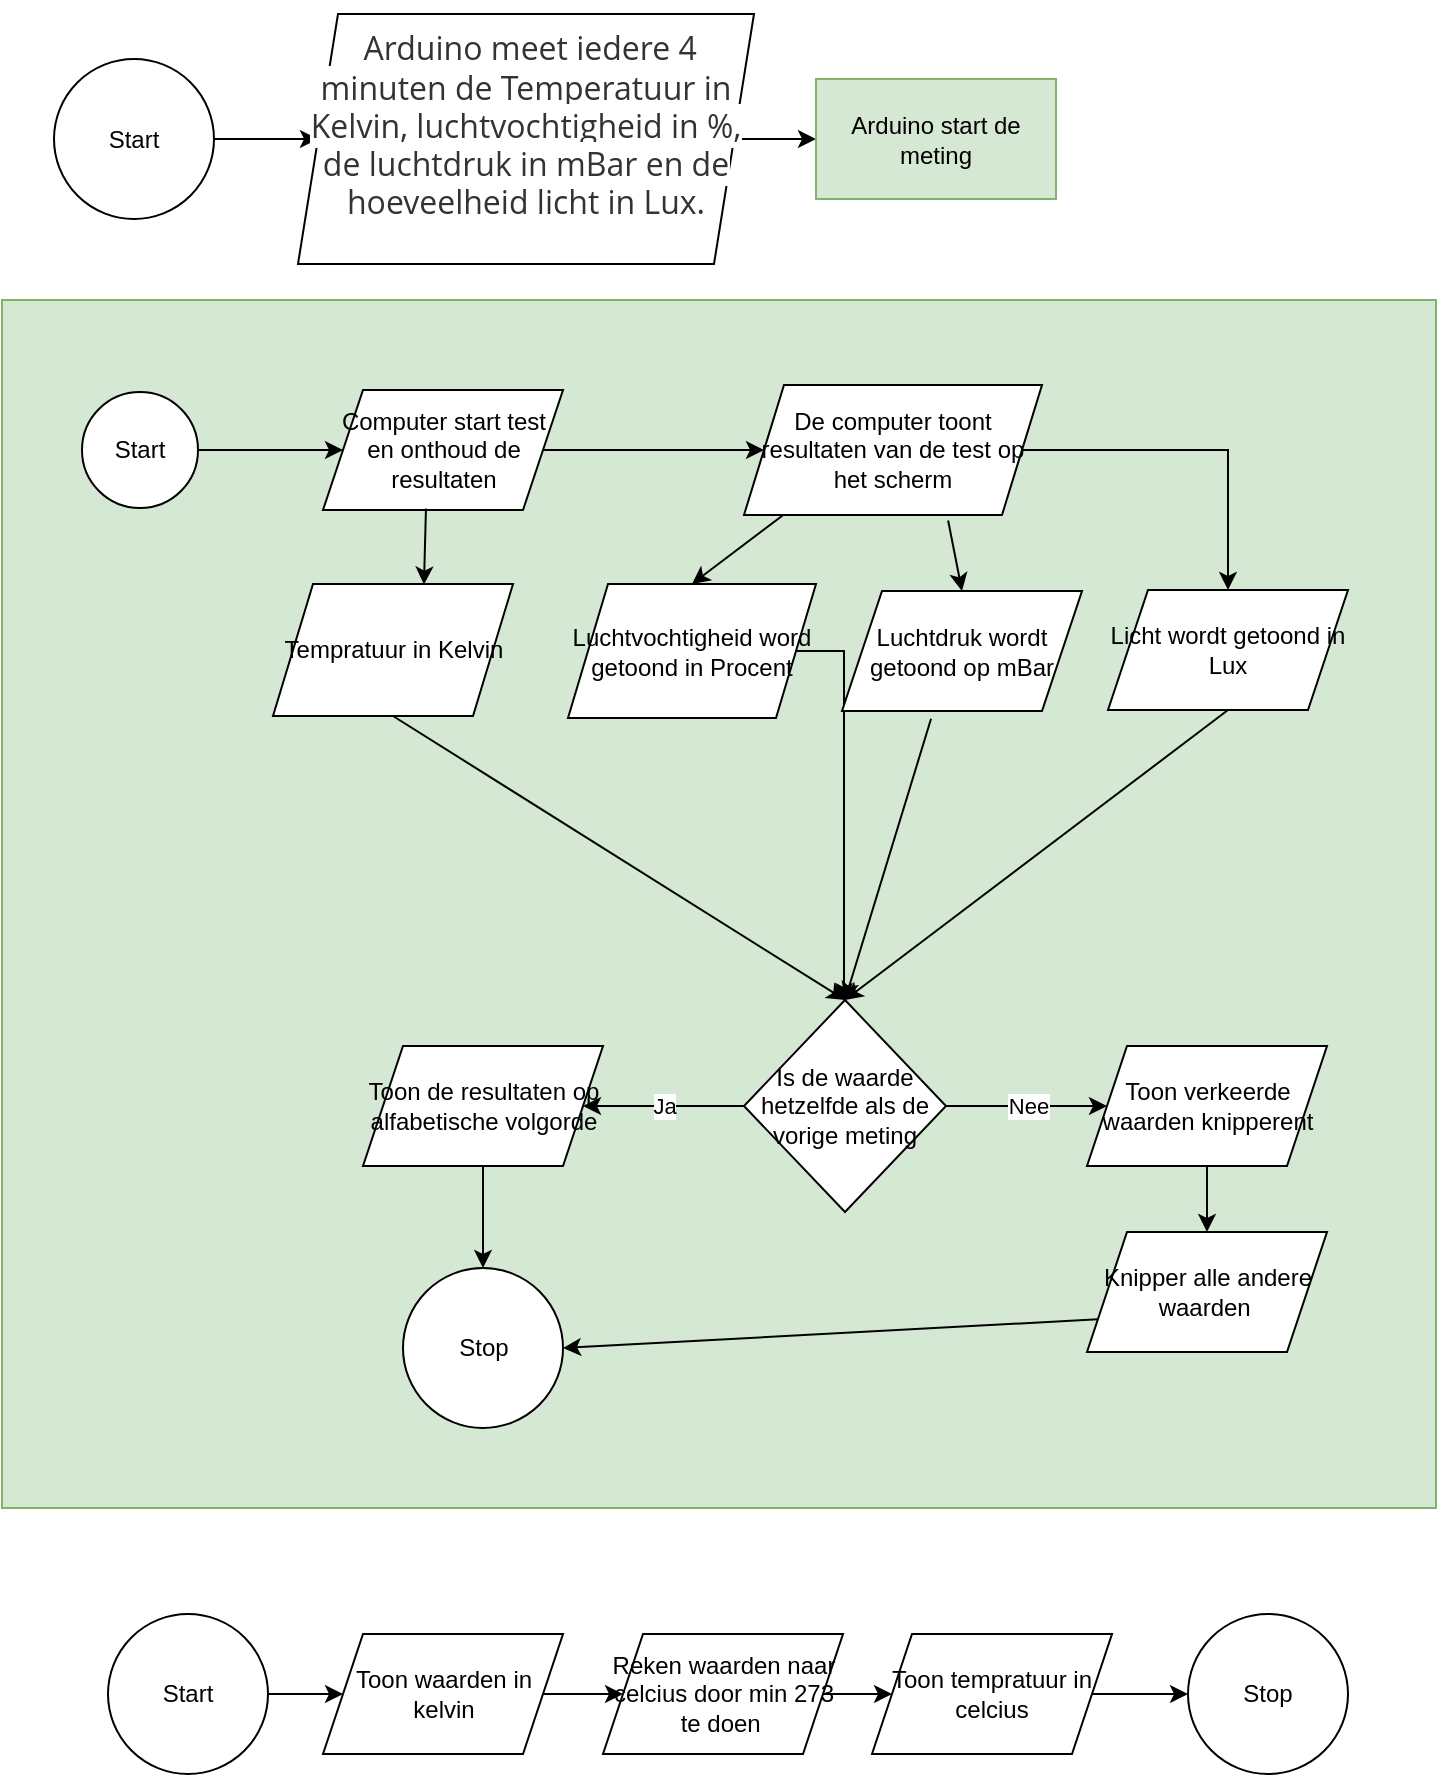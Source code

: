 <mxfile version="20.2.8" type="device"><diagram id="cVPL1NH0hv1L0Pgd3yC8" name="Pagina-1"><mxGraphModel dx="1298" dy="1970" grid="0" gridSize="10" guides="1" tooltips="1" connect="1" arrows="1" fold="1" page="1" pageScale="1" pageWidth="827" pageHeight="1169" math="0" shadow="0"><root><mxCell id="0"/><mxCell id="1" parent="0"/><mxCell id="CTU614K4jM3nSGlk4O4e-5" value="" style="rounded=0;whiteSpace=wrap;html=1;fillColor=#d5e8d4;strokeColor=#82b366;" vertex="1" parent="1"><mxGeometry y="137" width="717" height="604" as="geometry"/></mxCell><mxCell id="CTU614K4jM3nSGlk4O4e-4" value="" style="edgeStyle=orthogonalEdgeStyle;rounded=0;orthogonalLoop=1;jettySize=auto;html=1;" edge="1" parent="1" source="CTU614K4jM3nSGlk4O4e-2" target="CTU614K4jM3nSGlk4O4e-3"><mxGeometry relative="1" as="geometry"/></mxCell><mxCell id="CTU614K4jM3nSGlk4O4e-2" value="Start" style="ellipse;whiteSpace=wrap;html=1;aspect=fixed;" vertex="1" parent="1"><mxGeometry x="26" y="16.5" width="80" height="80" as="geometry"/></mxCell><mxCell id="CTU614K4jM3nSGlk4O4e-7" value="" style="edgeStyle=orthogonalEdgeStyle;rounded=0;orthogonalLoop=1;jettySize=auto;html=1;" edge="1" parent="1" source="CTU614K4jM3nSGlk4O4e-3" target="CTU614K4jM3nSGlk4O4e-6"><mxGeometry relative="1" as="geometry"/></mxCell><mxCell id="CTU614K4jM3nSGlk4O4e-3" value="&#10;&lt;span style=&quot;color: rgb(51, 51, 51); font-family: &amp;quot;Open Sans&amp;quot;, Helvetica, Arial, sans-serif; font-size: 16px; font-style: normal; font-variant-ligatures: normal; font-variant-caps: normal; font-weight: 400; letter-spacing: normal; orphans: 2; text-align: left; text-indent: 0px; text-transform: none; widows: 2; word-spacing: 0px; -webkit-text-stroke-width: 0px; background-color: rgb(255, 255, 255); text-decoration-thickness: initial; text-decoration-style: initial; text-decoration-color: initial; float: none; display: inline !important;&quot;&gt;&lt;span&gt;&amp;nbsp;&lt;/span&gt;Arduino meet iedere 4 minuten de Temperatuur in Kelvin, luchtvochtigheid in %, de luchtdruk in mBar en de hoeveelheid licht in Lux.&lt;/span&gt;&#10;&#10;" style="shape=parallelogram;perimeter=parallelogramPerimeter;whiteSpace=wrap;html=1;fixedSize=1;" vertex="1" parent="1"><mxGeometry x="148" y="-6" width="228" height="125" as="geometry"/></mxCell><mxCell id="CTU614K4jM3nSGlk4O4e-6" value="Arduino start de meting" style="rounded=0;whiteSpace=wrap;html=1;fillColor=#d5e8d4;strokeColor=#82b366;" vertex="1" parent="1"><mxGeometry x="407" y="26.5" width="120" height="60" as="geometry"/></mxCell><mxCell id="CTU614K4jM3nSGlk4O4e-50" value="" style="edgeStyle=orthogonalEdgeStyle;rounded=0;orthogonalLoop=1;jettySize=auto;html=1;" edge="1" parent="1" source="CTU614K4jM3nSGlk4O4e-8" target="CTU614K4jM3nSGlk4O4e-48"><mxGeometry relative="1" as="geometry"/></mxCell><mxCell id="CTU614K4jM3nSGlk4O4e-8" value="Start" style="ellipse;whiteSpace=wrap;html=1;aspect=fixed;" vertex="1" parent="1"><mxGeometry x="40" y="183" width="58" height="58" as="geometry"/></mxCell><mxCell id="CTU614K4jM3nSGlk4O4e-9" value="De computer toont resultaten van de test op het scherm" style="shape=parallelogram;perimeter=parallelogramPerimeter;whiteSpace=wrap;html=1;fixedSize=1;" vertex="1" parent="1"><mxGeometry x="371" y="179.5" width="149" height="65" as="geometry"/></mxCell><mxCell id="CTU614K4jM3nSGlk4O4e-11" value="Tempratuur in Kelvin" style="shape=parallelogram;perimeter=parallelogramPerimeter;whiteSpace=wrap;html=1;fixedSize=1;" vertex="1" parent="1"><mxGeometry x="135.5" y="279" width="120" height="66" as="geometry"/></mxCell><mxCell id="CTU614K4jM3nSGlk4O4e-25" style="edgeStyle=orthogonalEdgeStyle;rounded=0;orthogonalLoop=1;jettySize=auto;html=1;" edge="1" parent="1" source="CTU614K4jM3nSGlk4O4e-15" target="CTU614K4jM3nSGlk4O4e-22"><mxGeometry relative="1" as="geometry"><Array as="points"><mxPoint x="421" y="313"/></Array></mxGeometry></mxCell><mxCell id="CTU614K4jM3nSGlk4O4e-15" value="Luchtvochtigheid word getoond in Procent" style="shape=parallelogram;perimeter=parallelogramPerimeter;whiteSpace=wrap;html=1;fixedSize=1;" vertex="1" parent="1"><mxGeometry x="283" y="279" width="124" height="67" as="geometry"/></mxCell><mxCell id="CTU614K4jM3nSGlk4O4e-17" value="Luchtdruk wordt getoond op mBar" style="shape=parallelogram;perimeter=parallelogramPerimeter;whiteSpace=wrap;html=1;fixedSize=1;" vertex="1" parent="1"><mxGeometry x="420" y="282.5" width="120" height="60" as="geometry"/></mxCell><mxCell id="CTU614K4jM3nSGlk4O4e-19" value="Licht wordt getoond in Lux" style="shape=parallelogram;perimeter=parallelogramPerimeter;whiteSpace=wrap;html=1;fixedSize=1;" vertex="1" parent="1"><mxGeometry x="553" y="282" width="120" height="60" as="geometry"/></mxCell><mxCell id="CTU614K4jM3nSGlk4O4e-20" style="edgeStyle=orthogonalEdgeStyle;rounded=0;orthogonalLoop=1;jettySize=auto;html=1;exitX=0.5;exitY=1;exitDx=0;exitDy=0;" edge="1" parent="1" source="CTU614K4jM3nSGlk4O4e-19" target="CTU614K4jM3nSGlk4O4e-19"><mxGeometry relative="1" as="geometry"/></mxCell><mxCell id="CTU614K4jM3nSGlk4O4e-29" value="Ja" style="edgeStyle=orthogonalEdgeStyle;rounded=0;orthogonalLoop=1;jettySize=auto;html=1;" edge="1" parent="1" source="CTU614K4jM3nSGlk4O4e-22" target="CTU614K4jM3nSGlk4O4e-28"><mxGeometry relative="1" as="geometry"/></mxCell><mxCell id="CTU614K4jM3nSGlk4O4e-33" value="Nee" style="edgeStyle=orthogonalEdgeStyle;rounded=0;orthogonalLoop=1;jettySize=auto;html=1;" edge="1" parent="1" source="CTU614K4jM3nSGlk4O4e-22" target="CTU614K4jM3nSGlk4O4e-32"><mxGeometry relative="1" as="geometry"/></mxCell><mxCell id="CTU614K4jM3nSGlk4O4e-22" value="Is de waarde hetzelfde als de vorige meting" style="rhombus;whiteSpace=wrap;html=1;" vertex="1" parent="1"><mxGeometry x="371" y="487" width="101" height="106" as="geometry"/></mxCell><mxCell id="CTU614K4jM3nSGlk4O4e-26" value="" style="endArrow=classic;html=1;rounded=0;exitX=0.371;exitY=1.065;exitDx=0;exitDy=0;exitPerimeter=0;entryX=0.5;entryY=0;entryDx=0;entryDy=0;" edge="1" parent="1" source="CTU614K4jM3nSGlk4O4e-17" target="CTU614K4jM3nSGlk4O4e-22"><mxGeometry width="50" height="50" relative="1" as="geometry"><mxPoint x="293" y="302" as="sourcePoint"/><mxPoint x="343" y="252" as="targetPoint"/></mxGeometry></mxCell><mxCell id="CTU614K4jM3nSGlk4O4e-27" value="" style="endArrow=classic;html=1;rounded=0;exitX=0.5;exitY=1;exitDx=0;exitDy=0;entryX=0.5;entryY=0;entryDx=0;entryDy=0;" edge="1" parent="1" source="CTU614K4jM3nSGlk4O4e-19" target="CTU614K4jM3nSGlk4O4e-22"><mxGeometry width="50" height="50" relative="1" as="geometry"><mxPoint x="293" y="302" as="sourcePoint"/><mxPoint x="343" y="252" as="targetPoint"/></mxGeometry></mxCell><mxCell id="CTU614K4jM3nSGlk4O4e-31" value="" style="edgeStyle=orthogonalEdgeStyle;rounded=0;orthogonalLoop=1;jettySize=auto;html=1;" edge="1" parent="1" source="CTU614K4jM3nSGlk4O4e-28" target="CTU614K4jM3nSGlk4O4e-30"><mxGeometry relative="1" as="geometry"/></mxCell><mxCell id="CTU614K4jM3nSGlk4O4e-28" value="Toon de resultaten op alfabetische volgorde" style="shape=parallelogram;perimeter=parallelogramPerimeter;whiteSpace=wrap;html=1;fixedSize=1;" vertex="1" parent="1"><mxGeometry x="180.5" y="510" width="120" height="60" as="geometry"/></mxCell><mxCell id="CTU614K4jM3nSGlk4O4e-30" value="Stop" style="ellipse;whiteSpace=wrap;html=1;aspect=fixed;" vertex="1" parent="1"><mxGeometry x="200.5" y="621" width="80" height="80" as="geometry"/></mxCell><mxCell id="CTU614K4jM3nSGlk4O4e-35" value="" style="edgeStyle=orthogonalEdgeStyle;rounded=0;orthogonalLoop=1;jettySize=auto;html=1;" edge="1" parent="1" source="CTU614K4jM3nSGlk4O4e-32" target="CTU614K4jM3nSGlk4O4e-34"><mxGeometry relative="1" as="geometry"/></mxCell><mxCell id="CTU614K4jM3nSGlk4O4e-32" value="Toon verkeerde waarden knipperent" style="shape=parallelogram;perimeter=parallelogramPerimeter;whiteSpace=wrap;html=1;fixedSize=1;" vertex="1" parent="1"><mxGeometry x="542.5" y="510" width="120" height="60" as="geometry"/></mxCell><mxCell id="CTU614K4jM3nSGlk4O4e-34" value="Knipper alle andere waarden&amp;nbsp;" style="shape=parallelogram;perimeter=parallelogramPerimeter;whiteSpace=wrap;html=1;fixedSize=1;" vertex="1" parent="1"><mxGeometry x="542.5" y="603" width="120" height="60" as="geometry"/></mxCell><mxCell id="CTU614K4jM3nSGlk4O4e-36" value="" style="endArrow=classic;html=1;rounded=0;exitX=0;exitY=0.75;exitDx=0;exitDy=0;entryX=1;entryY=0.5;entryDx=0;entryDy=0;" edge="1" parent="1" source="CTU614K4jM3nSGlk4O4e-34" target="CTU614K4jM3nSGlk4O4e-30"><mxGeometry width="50" height="50" relative="1" as="geometry"><mxPoint x="292" y="451" as="sourcePoint"/><mxPoint x="342" y="401" as="targetPoint"/></mxGeometry></mxCell><mxCell id="CTU614K4jM3nSGlk4O4e-37" value="" style="endArrow=classic;html=1;rounded=0;exitX=0.5;exitY=1;exitDx=0;exitDy=0;entryX=0.5;entryY=0;entryDx=0;entryDy=0;" edge="1" parent="1" source="CTU614K4jM3nSGlk4O4e-11" target="CTU614K4jM3nSGlk4O4e-22"><mxGeometry width="50" height="50" relative="1" as="geometry"><mxPoint x="293" y="451" as="sourcePoint"/><mxPoint x="343" y="401" as="targetPoint"/></mxGeometry></mxCell><mxCell id="CTU614K4jM3nSGlk4O4e-40" value="" style="edgeStyle=orthogonalEdgeStyle;rounded=0;orthogonalLoop=1;jettySize=auto;html=1;" edge="1" parent="1" source="CTU614K4jM3nSGlk4O4e-38" target="CTU614K4jM3nSGlk4O4e-41"><mxGeometry relative="1" as="geometry"><mxPoint x="193.0" y="834" as="targetPoint"/></mxGeometry></mxCell><mxCell id="CTU614K4jM3nSGlk4O4e-38" value="Start" style="ellipse;whiteSpace=wrap;html=1;aspect=fixed;" vertex="1" parent="1"><mxGeometry x="53" y="794" width="80" height="80" as="geometry"/></mxCell><mxCell id="CTU614K4jM3nSGlk4O4e-43" value="" style="edgeStyle=orthogonalEdgeStyle;rounded=0;orthogonalLoop=1;jettySize=auto;html=1;" edge="1" parent="1" source="CTU614K4jM3nSGlk4O4e-41" target="CTU614K4jM3nSGlk4O4e-42"><mxGeometry relative="1" as="geometry"/></mxCell><mxCell id="CTU614K4jM3nSGlk4O4e-41" value="Toon waarden in kelvin" style="shape=parallelogram;perimeter=parallelogramPerimeter;whiteSpace=wrap;html=1;fixedSize=1;" vertex="1" parent="1"><mxGeometry x="160.5" y="804" width="120" height="60" as="geometry"/></mxCell><mxCell id="CTU614K4jM3nSGlk4O4e-45" value="" style="edgeStyle=orthogonalEdgeStyle;rounded=0;orthogonalLoop=1;jettySize=auto;html=1;" edge="1" parent="1" source="CTU614K4jM3nSGlk4O4e-42" target="CTU614K4jM3nSGlk4O4e-44"><mxGeometry relative="1" as="geometry"/></mxCell><mxCell id="CTU614K4jM3nSGlk4O4e-42" value="Reken waarden naar celcius door min 273 te doen&amp;nbsp;" style="shape=parallelogram;perimeter=parallelogramPerimeter;whiteSpace=wrap;html=1;fixedSize=1;" vertex="1" parent="1"><mxGeometry x="300.5" y="804" width="120" height="60" as="geometry"/></mxCell><mxCell id="CTU614K4jM3nSGlk4O4e-47" value="" style="edgeStyle=orthogonalEdgeStyle;rounded=0;orthogonalLoop=1;jettySize=auto;html=1;" edge="1" parent="1" source="CTU614K4jM3nSGlk4O4e-44" target="CTU614K4jM3nSGlk4O4e-46"><mxGeometry relative="1" as="geometry"/></mxCell><mxCell id="CTU614K4jM3nSGlk4O4e-44" value="Toon tempratuur in celcius" style="shape=parallelogram;perimeter=parallelogramPerimeter;whiteSpace=wrap;html=1;fixedSize=1;" vertex="1" parent="1"><mxGeometry x="435" y="804" width="120" height="60" as="geometry"/></mxCell><mxCell id="CTU614K4jM3nSGlk4O4e-46" value="Stop" style="ellipse;whiteSpace=wrap;html=1;aspect=fixed;" vertex="1" parent="1"><mxGeometry x="593" y="794" width="80" height="80" as="geometry"/></mxCell><mxCell id="CTU614K4jM3nSGlk4O4e-51" value="" style="edgeStyle=orthogonalEdgeStyle;rounded=0;orthogonalLoop=1;jettySize=auto;html=1;" edge="1" parent="1" source="CTU614K4jM3nSGlk4O4e-48" target="CTU614K4jM3nSGlk4O4e-9"><mxGeometry relative="1" as="geometry"/></mxCell><mxCell id="CTU614K4jM3nSGlk4O4e-48" value="Computer start test en onthoud de resultaten" style="shape=parallelogram;perimeter=parallelogramPerimeter;whiteSpace=wrap;html=1;fixedSize=1;" vertex="1" parent="1"><mxGeometry x="160.5" y="182" width="120" height="60" as="geometry"/></mxCell><mxCell id="CTU614K4jM3nSGlk4O4e-52" value="" style="endArrow=classic;html=1;rounded=0;exitX=0.429;exitY=0.987;exitDx=0;exitDy=0;exitPerimeter=0;entryX=0.629;entryY=0.004;entryDx=0;entryDy=0;entryPerimeter=0;" edge="1" parent="1" source="CTU614K4jM3nSGlk4O4e-48" target="CTU614K4jM3nSGlk4O4e-11"><mxGeometry width="50" height="50" relative="1" as="geometry"><mxPoint x="293" y="297" as="sourcePoint"/><mxPoint x="343" y="247" as="targetPoint"/></mxGeometry></mxCell><mxCell id="CTU614K4jM3nSGlk4O4e-53" value="" style="endArrow=classic;html=1;rounded=0;exitX=0.134;exitY=0.996;exitDx=0;exitDy=0;exitPerimeter=0;entryX=0.5;entryY=0;entryDx=0;entryDy=0;" edge="1" parent="1" source="CTU614K4jM3nSGlk4O4e-9" target="CTU614K4jM3nSGlk4O4e-15"><mxGeometry width="50" height="50" relative="1" as="geometry"><mxPoint x="293" y="297" as="sourcePoint"/><mxPoint x="343" y="247" as="targetPoint"/></mxGeometry></mxCell><mxCell id="CTU614K4jM3nSGlk4O4e-54" value="" style="endArrow=classic;html=1;rounded=0;exitX=0.685;exitY=1.042;exitDx=0;exitDy=0;exitPerimeter=0;entryX=0.5;entryY=0;entryDx=0;entryDy=0;" edge="1" parent="1" source="CTU614K4jM3nSGlk4O4e-9" target="CTU614K4jM3nSGlk4O4e-17"><mxGeometry width="50" height="50" relative="1" as="geometry"><mxPoint x="293" y="297" as="sourcePoint"/><mxPoint x="343" y="247" as="targetPoint"/></mxGeometry></mxCell><mxCell id="CTU614K4jM3nSGlk4O4e-55" value="" style="endArrow=classic;html=1;rounded=0;exitX=1;exitY=0.5;exitDx=0;exitDy=0;" edge="1" parent="1" source="CTU614K4jM3nSGlk4O4e-9" target="CTU614K4jM3nSGlk4O4e-19"><mxGeometry width="50" height="50" relative="1" as="geometry"><mxPoint x="293" y="297" as="sourcePoint"/><mxPoint x="343" y="247" as="targetPoint"/><Array as="points"><mxPoint x="613" y="212"/></Array></mxGeometry></mxCell></root></mxGraphModel></diagram></mxfile>